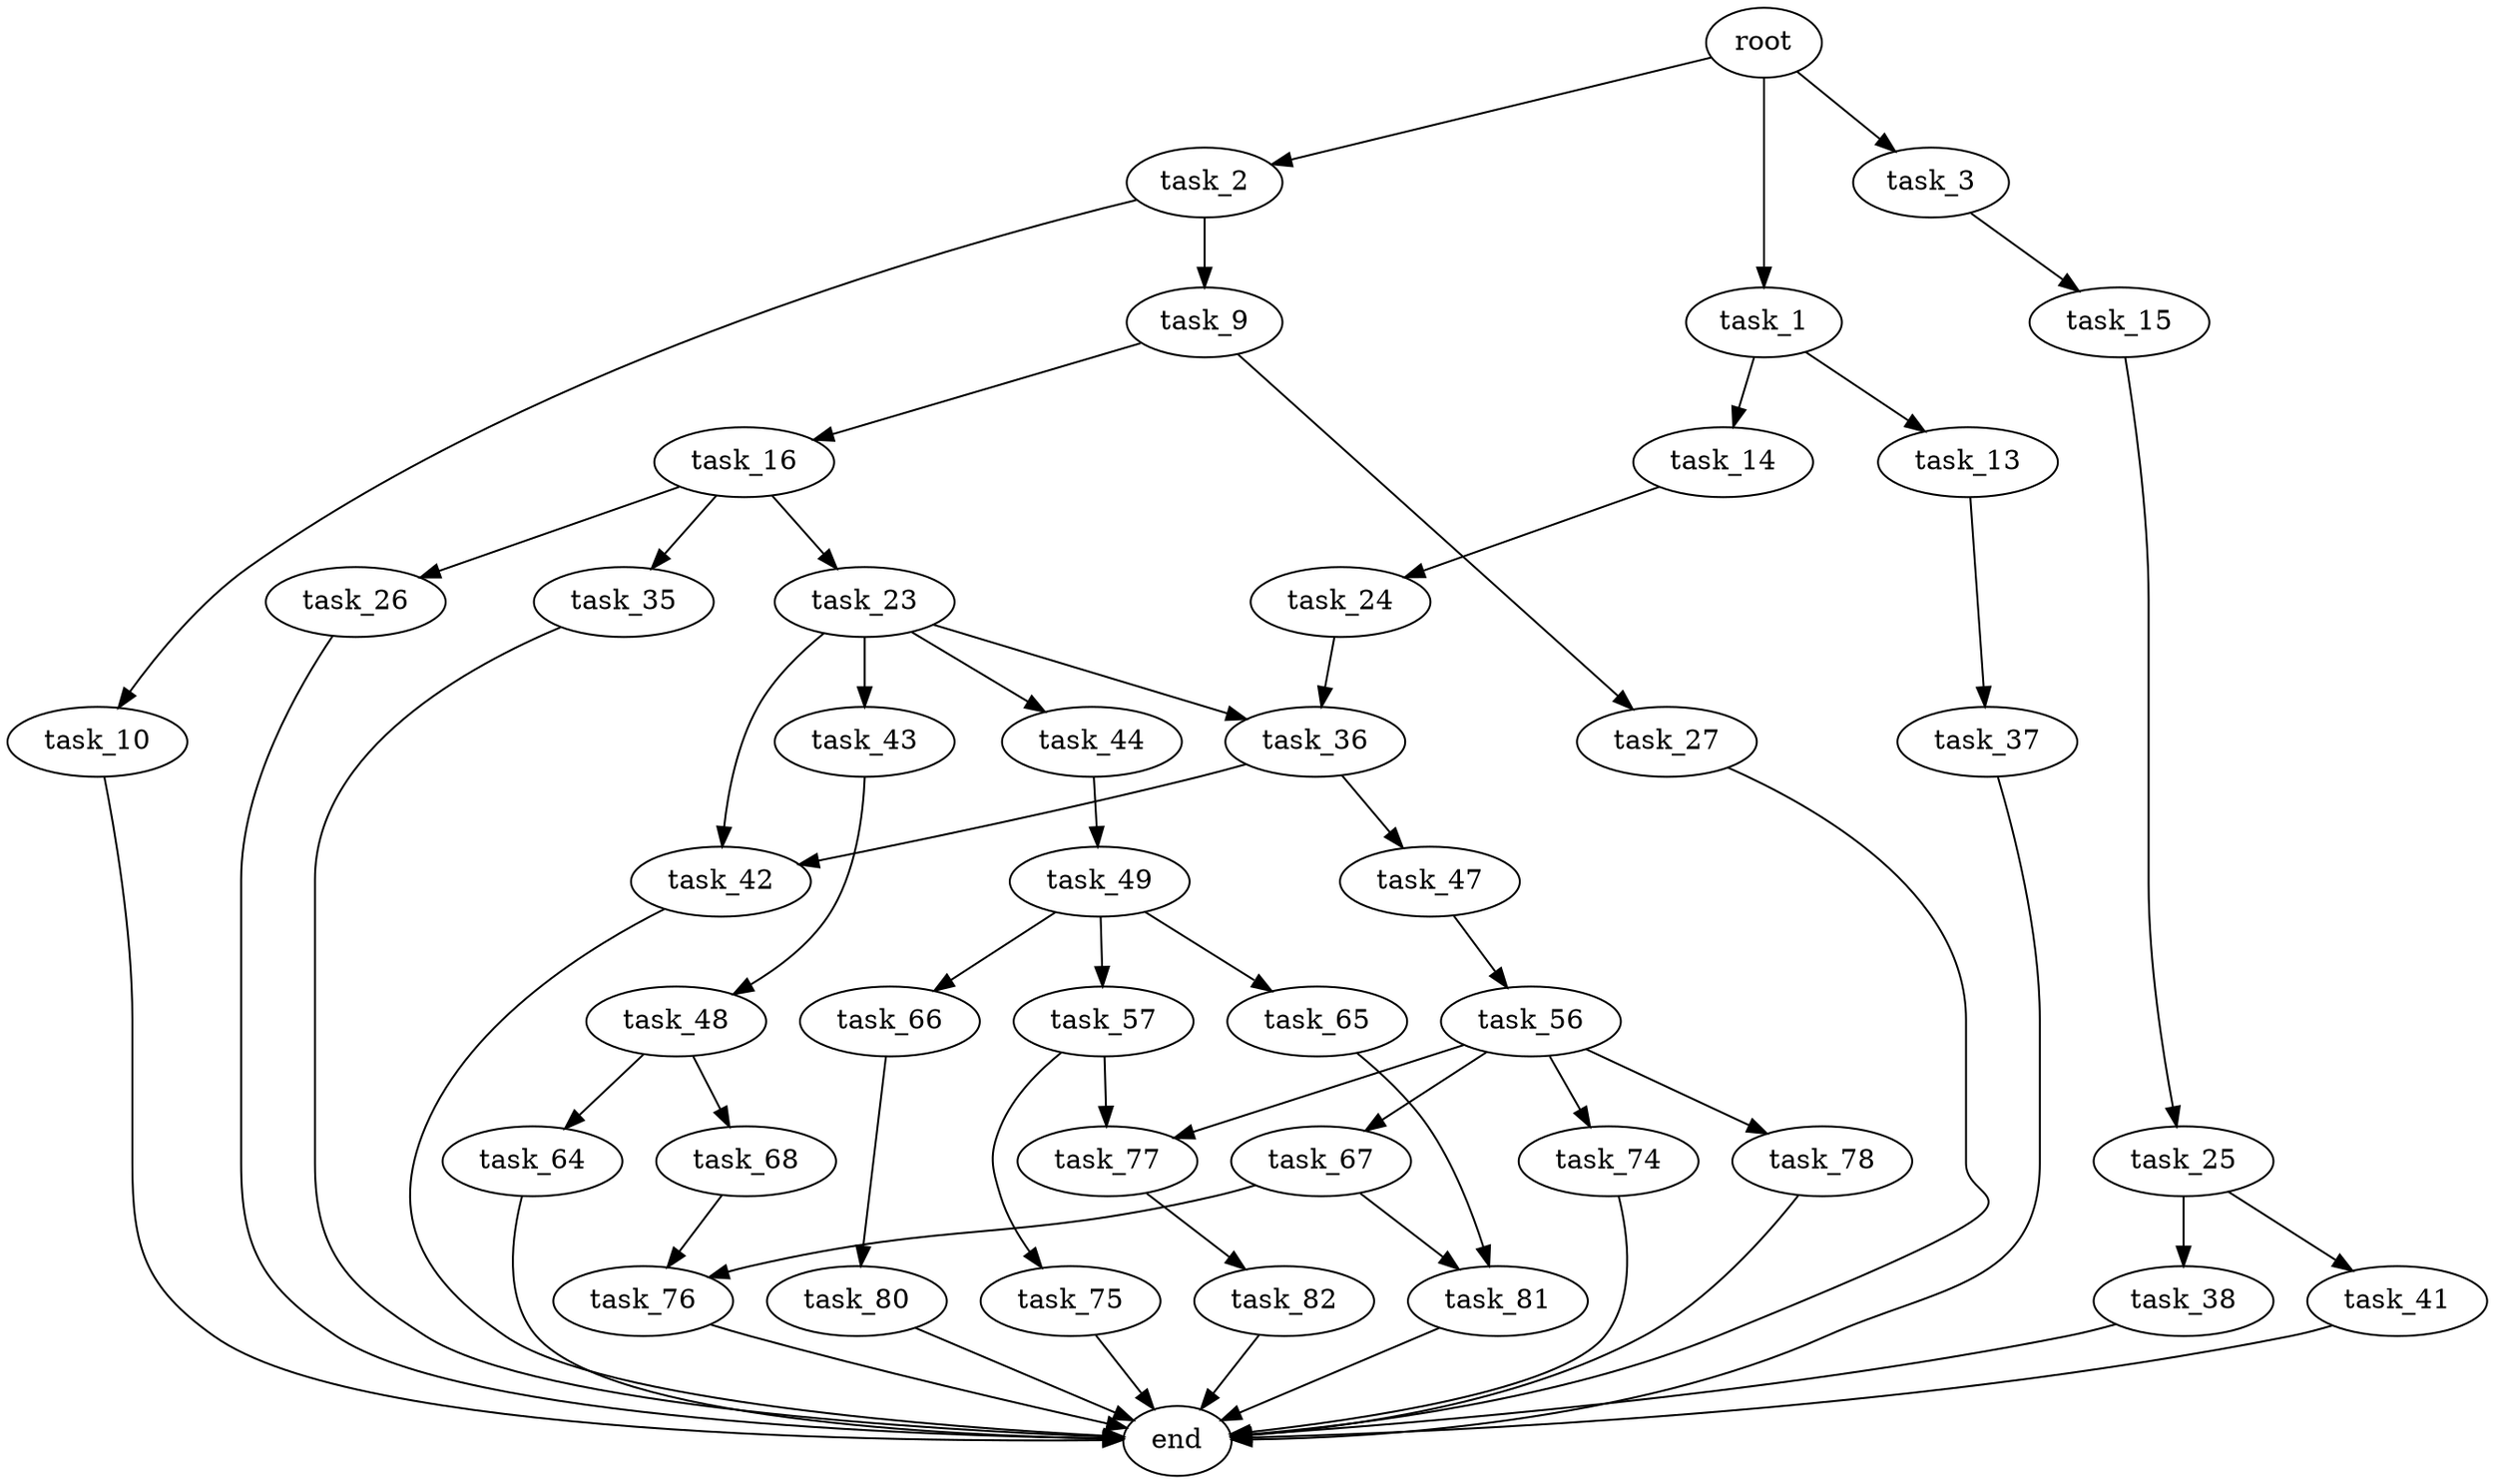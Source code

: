 digraph G {
  root [size="0.000000"];
  task_1 [size="46657085480.000000"];
  task_2 [size="28728174316.000000"];
  task_3 [size="780476361847.000000"];
  task_13 [size="1073741824000.000000"];
  task_14 [size="450736723510.000000"];
  task_9 [size="1031688941508.000000"];
  task_10 [size="406427763775.000000"];
  task_15 [size="549755813888.000000"];
  task_16 [size="25892213302.000000"];
  task_27 [size="171109549656.000000"];
  end [size="0.000000"];
  task_37 [size="48244588312.000000"];
  task_24 [size="782757789696.000000"];
  task_25 [size="5952255653.000000"];
  task_23 [size="177411488552.000000"];
  task_26 [size="782757789696.000000"];
  task_35 [size="4345150299.000000"];
  task_36 [size="782757789696.000000"];
  task_42 [size="27731570926.000000"];
  task_43 [size="28991029248.000000"];
  task_44 [size="693463079125.000000"];
  task_38 [size="237669331266.000000"];
  task_41 [size="4921163160.000000"];
  task_47 [size="15187729197.000000"];
  task_48 [size="28991029248.000000"];
  task_49 [size="28991029248.000000"];
  task_56 [size="549755813888.000000"];
  task_64 [size="368293445632.000000"];
  task_68 [size="28991029248.000000"];
  task_57 [size="23178443633.000000"];
  task_65 [size="7711890196.000000"];
  task_66 [size="427791762477.000000"];
  task_67 [size="8589934592.000000"];
  task_74 [size="22389139991.000000"];
  task_77 [size="1977905252.000000"];
  task_78 [size="782757789696.000000"];
  task_75 [size="549755813888.000000"];
  task_81 [size="10576268835.000000"];
  task_80 [size="1020967920560.000000"];
  task_76 [size="70792265568.000000"];
  task_82 [size="342184143860.000000"];

  root -> task_1 [size="1.000000"];
  root -> task_2 [size="1.000000"];
  root -> task_3 [size="1.000000"];
  task_1 -> task_13 [size="33554432.000000"];
  task_1 -> task_14 [size="33554432.000000"];
  task_2 -> task_9 [size="679477248.000000"];
  task_2 -> task_10 [size="679477248.000000"];
  task_3 -> task_15 [size="838860800.000000"];
  task_13 -> task_37 [size="838860800.000000"];
  task_14 -> task_24 [size="301989888.000000"];
  task_9 -> task_16 [size="838860800.000000"];
  task_9 -> task_27 [size="838860800.000000"];
  task_10 -> end [size="1.000000"];
  task_15 -> task_25 [size="536870912.000000"];
  task_16 -> task_23 [size="536870912.000000"];
  task_16 -> task_26 [size="536870912.000000"];
  task_16 -> task_35 [size="536870912.000000"];
  task_27 -> end [size="1.000000"];
  task_37 -> end [size="1.000000"];
  task_24 -> task_36 [size="679477248.000000"];
  task_25 -> task_38 [size="209715200.000000"];
  task_25 -> task_41 [size="209715200.000000"];
  task_23 -> task_36 [size="301989888.000000"];
  task_23 -> task_42 [size="301989888.000000"];
  task_23 -> task_43 [size="301989888.000000"];
  task_23 -> task_44 [size="301989888.000000"];
  task_26 -> end [size="1.000000"];
  task_35 -> end [size="1.000000"];
  task_36 -> task_42 [size="679477248.000000"];
  task_36 -> task_47 [size="679477248.000000"];
  task_42 -> end [size="1.000000"];
  task_43 -> task_48 [size="75497472.000000"];
  task_44 -> task_49 [size="679477248.000000"];
  task_38 -> end [size="1.000000"];
  task_41 -> end [size="1.000000"];
  task_47 -> task_56 [size="33554432.000000"];
  task_48 -> task_64 [size="75497472.000000"];
  task_48 -> task_68 [size="75497472.000000"];
  task_49 -> task_57 [size="75497472.000000"];
  task_49 -> task_65 [size="75497472.000000"];
  task_49 -> task_66 [size="75497472.000000"];
  task_56 -> task_67 [size="536870912.000000"];
  task_56 -> task_74 [size="536870912.000000"];
  task_56 -> task_77 [size="536870912.000000"];
  task_56 -> task_78 [size="536870912.000000"];
  task_64 -> end [size="1.000000"];
  task_68 -> task_76 [size="75497472.000000"];
  task_57 -> task_75 [size="411041792.000000"];
  task_57 -> task_77 [size="411041792.000000"];
  task_65 -> task_81 [size="209715200.000000"];
  task_66 -> task_80 [size="679477248.000000"];
  task_67 -> task_76 [size="33554432.000000"];
  task_67 -> task_81 [size="33554432.000000"];
  task_74 -> end [size="1.000000"];
  task_77 -> task_82 [size="33554432.000000"];
  task_78 -> end [size="1.000000"];
  task_75 -> end [size="1.000000"];
  task_81 -> end [size="1.000000"];
  task_80 -> end [size="1.000000"];
  task_76 -> end [size="1.000000"];
  task_82 -> end [size="1.000000"];
}
